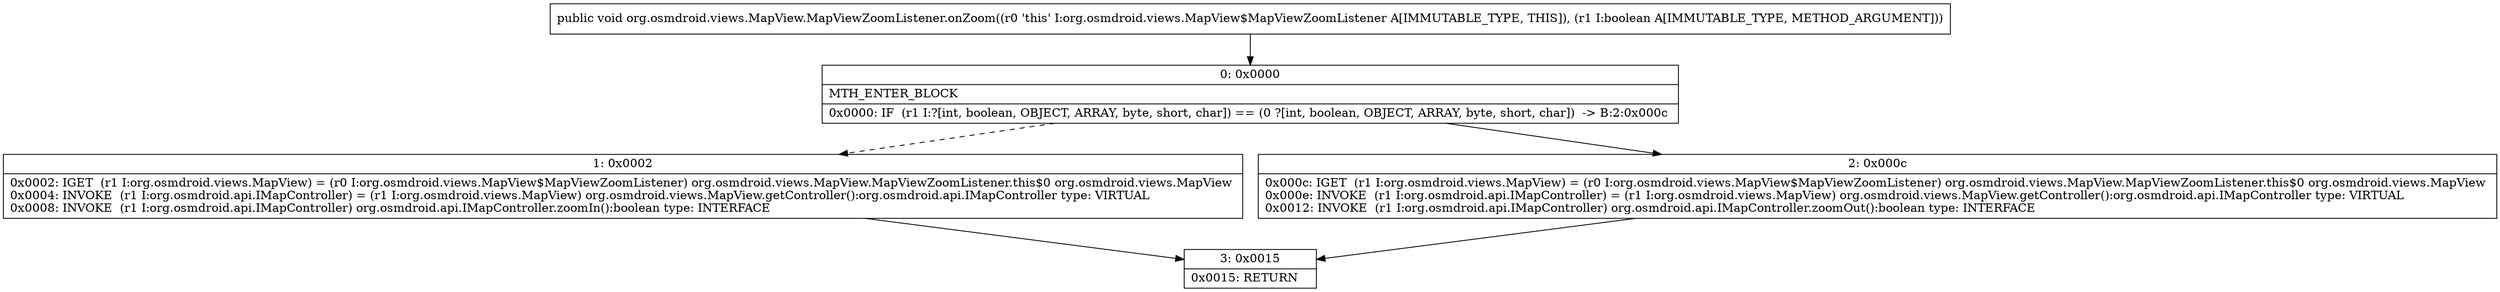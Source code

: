 digraph "CFG fororg.osmdroid.views.MapView.MapViewZoomListener.onZoom(Z)V" {
Node_0 [shape=record,label="{0\:\ 0x0000|MTH_ENTER_BLOCK\l|0x0000: IF  (r1 I:?[int, boolean, OBJECT, ARRAY, byte, short, char]) == (0 ?[int, boolean, OBJECT, ARRAY, byte, short, char])  \-\> B:2:0x000c \l}"];
Node_1 [shape=record,label="{1\:\ 0x0002|0x0002: IGET  (r1 I:org.osmdroid.views.MapView) = (r0 I:org.osmdroid.views.MapView$MapViewZoomListener) org.osmdroid.views.MapView.MapViewZoomListener.this$0 org.osmdroid.views.MapView \l0x0004: INVOKE  (r1 I:org.osmdroid.api.IMapController) = (r1 I:org.osmdroid.views.MapView) org.osmdroid.views.MapView.getController():org.osmdroid.api.IMapController type: VIRTUAL \l0x0008: INVOKE  (r1 I:org.osmdroid.api.IMapController) org.osmdroid.api.IMapController.zoomIn():boolean type: INTERFACE \l}"];
Node_2 [shape=record,label="{2\:\ 0x000c|0x000c: IGET  (r1 I:org.osmdroid.views.MapView) = (r0 I:org.osmdroid.views.MapView$MapViewZoomListener) org.osmdroid.views.MapView.MapViewZoomListener.this$0 org.osmdroid.views.MapView \l0x000e: INVOKE  (r1 I:org.osmdroid.api.IMapController) = (r1 I:org.osmdroid.views.MapView) org.osmdroid.views.MapView.getController():org.osmdroid.api.IMapController type: VIRTUAL \l0x0012: INVOKE  (r1 I:org.osmdroid.api.IMapController) org.osmdroid.api.IMapController.zoomOut():boolean type: INTERFACE \l}"];
Node_3 [shape=record,label="{3\:\ 0x0015|0x0015: RETURN   \l}"];
MethodNode[shape=record,label="{public void org.osmdroid.views.MapView.MapViewZoomListener.onZoom((r0 'this' I:org.osmdroid.views.MapView$MapViewZoomListener A[IMMUTABLE_TYPE, THIS]), (r1 I:boolean A[IMMUTABLE_TYPE, METHOD_ARGUMENT])) }"];
MethodNode -> Node_0;
Node_0 -> Node_1[style=dashed];
Node_0 -> Node_2;
Node_1 -> Node_3;
Node_2 -> Node_3;
}

